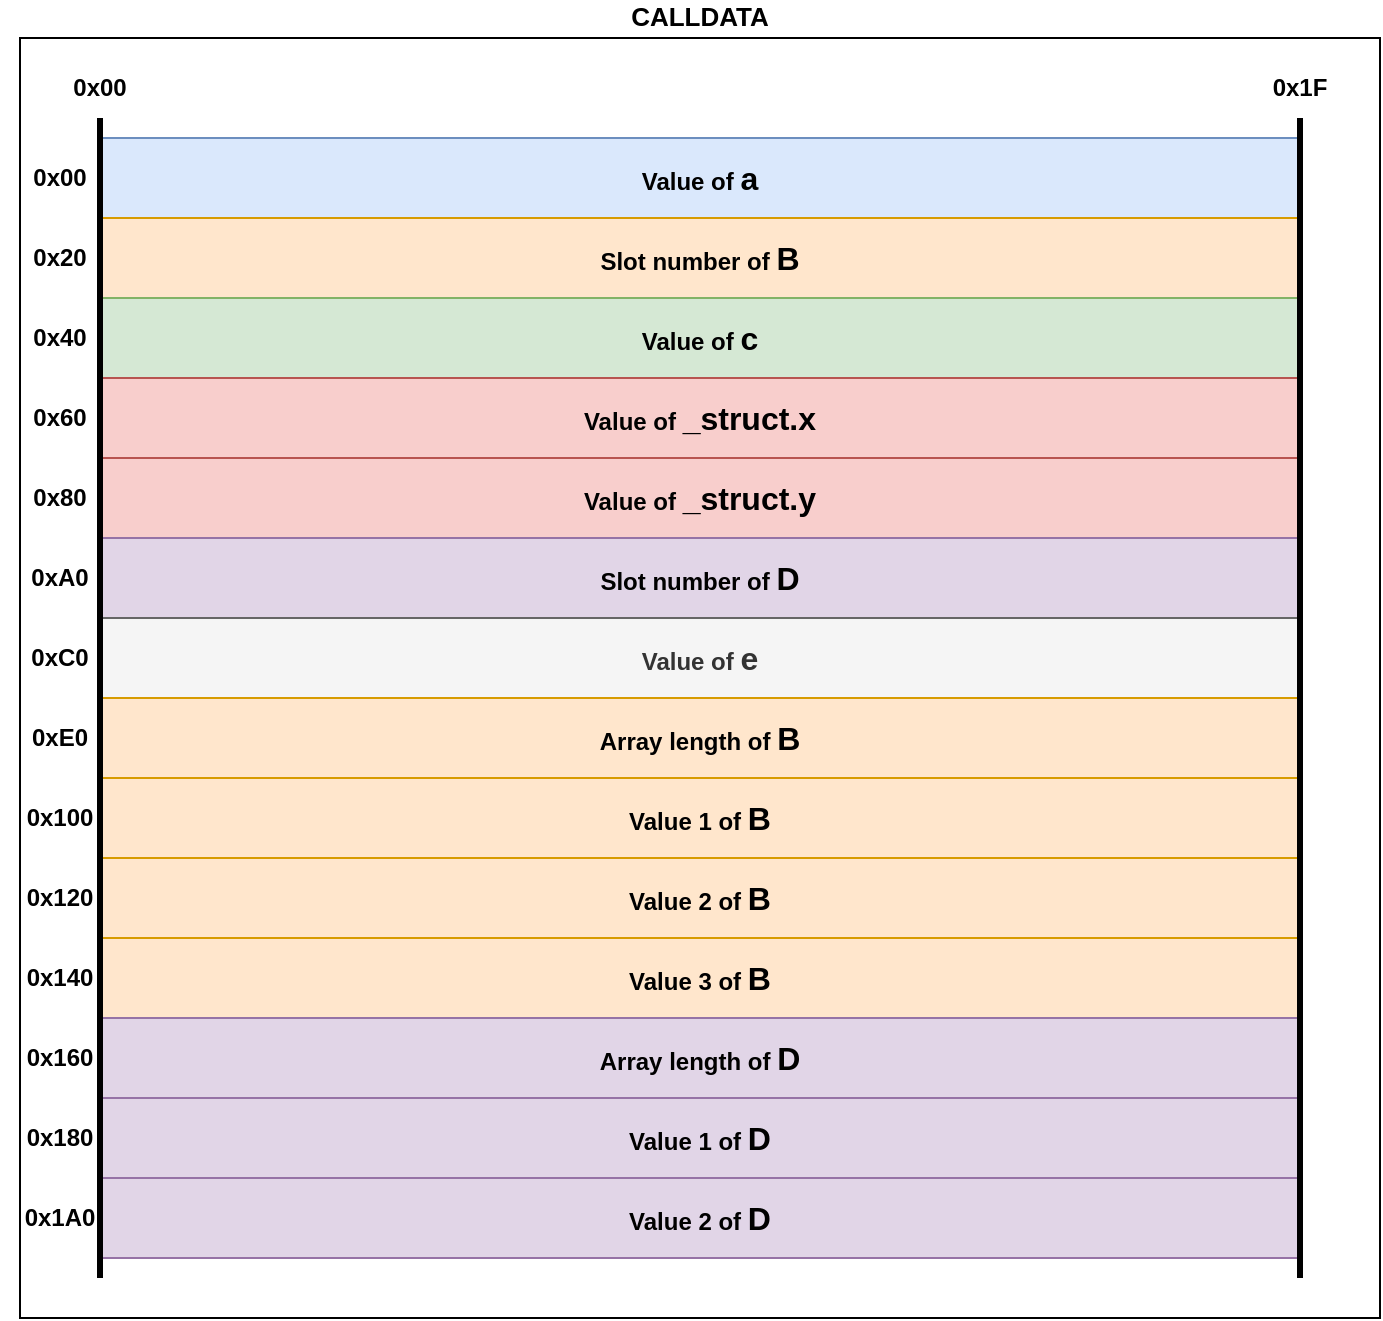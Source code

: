 <mxfile version="21.1.5" type="device">
  <diagram name="Page-1" id="KHZx4pYi6FFMYLz8XNPd">
    <mxGraphModel dx="1434" dy="800" grid="1" gridSize="10" guides="1" tooltips="1" connect="1" arrows="1" fold="1" page="1" pageScale="1" pageWidth="1169" pageHeight="827" math="0" shadow="0">
      <root>
        <mxCell id="0" />
        <mxCell id="1" parent="0" />
        <mxCell id="lPJCtKc1vXSqAaMGdCcz-1" value="&lt;b&gt;&lt;font style=&quot;font-size: 13px;&quot;&gt;CALLDATA&lt;/font&gt;&lt;/b&gt;" style="rounded=0;whiteSpace=wrap;html=1;labelPosition=center;verticalLabelPosition=top;align=center;verticalAlign=bottom;" parent="1" vertex="1">
          <mxGeometry x="220" y="120" width="680" height="640" as="geometry" />
        </mxCell>
        <mxCell id="lPJCtKc1vXSqAaMGdCcz-2" value="&lt;b&gt;Value of &lt;font style=&quot;font-size: 16px;&quot;&gt;a&lt;/font&gt;&lt;/b&gt;" style="rounded=0;whiteSpace=wrap;html=1;fillColor=#dae8fc;strokeColor=#6c8ebf;" parent="1" vertex="1">
          <mxGeometry x="260" y="170" width="600" height="40" as="geometry" />
        </mxCell>
        <mxCell id="lPJCtKc1vXSqAaMGdCcz-5" value="&lt;b&gt;Slot number of &lt;font style=&quot;font-size: 16px;&quot;&gt;B&lt;/font&gt;&lt;/b&gt;" style="rounded=0;whiteSpace=wrap;html=1;fillColor=#ffe6cc;strokeColor=#d79b00;" parent="1" vertex="1">
          <mxGeometry x="260" y="210" width="600" height="40" as="geometry" />
        </mxCell>
        <mxCell id="lPJCtKc1vXSqAaMGdCcz-6" value="&lt;b&gt;Value of &lt;font style=&quot;font-size: 16px;&quot;&gt;c&lt;/font&gt;&lt;/b&gt;" style="rounded=0;whiteSpace=wrap;html=1;fillColor=#d5e8d4;strokeColor=#82b366;" parent="1" vertex="1">
          <mxGeometry x="260" y="250" width="600" height="40" as="geometry" />
        </mxCell>
        <mxCell id="lPJCtKc1vXSqAaMGdCcz-7" value="&lt;b&gt;Value of &lt;font style=&quot;font-size: 16px;&quot;&gt;_struct.x&lt;/font&gt;&lt;/b&gt;" style="rounded=0;whiteSpace=wrap;html=1;fillColor=#f8cecc;strokeColor=#b85450;" parent="1" vertex="1">
          <mxGeometry x="260" y="290" width="600" height="40" as="geometry" />
        </mxCell>
        <mxCell id="lPJCtKc1vXSqAaMGdCcz-8" value="0x00" style="text;html=1;strokeColor=none;fillColor=none;align=center;verticalAlign=middle;whiteSpace=wrap;rounded=0;fontStyle=1" parent="1" vertex="1">
          <mxGeometry x="230" y="130" width="60" height="30" as="geometry" />
        </mxCell>
        <mxCell id="lPJCtKc1vXSqAaMGdCcz-9" value="0x1F" style="text;html=1;strokeColor=none;fillColor=none;align=center;verticalAlign=middle;whiteSpace=wrap;rounded=0;fontStyle=1" parent="1" vertex="1">
          <mxGeometry x="830" y="130" width="60" height="30" as="geometry" />
        </mxCell>
        <mxCell id="lPJCtKc1vXSqAaMGdCcz-10" value="0x00" style="text;html=1;strokeColor=none;fillColor=none;align=center;verticalAlign=middle;whiteSpace=wrap;rounded=0;fontStyle=1" parent="1" vertex="1">
          <mxGeometry x="210" y="175" width="60" height="30" as="geometry" />
        </mxCell>
        <mxCell id="lPJCtKc1vXSqAaMGdCcz-11" value="0x20" style="text;html=1;strokeColor=none;fillColor=none;align=center;verticalAlign=middle;whiteSpace=wrap;rounded=0;fontStyle=1" parent="1" vertex="1">
          <mxGeometry x="210" y="215" width="60" height="30" as="geometry" />
        </mxCell>
        <mxCell id="lPJCtKc1vXSqAaMGdCcz-12" value="0x40" style="text;html=1;strokeColor=none;fillColor=none;align=center;verticalAlign=middle;whiteSpace=wrap;rounded=0;fontStyle=1" parent="1" vertex="1">
          <mxGeometry x="210" y="255" width="60" height="30" as="geometry" />
        </mxCell>
        <mxCell id="lPJCtKc1vXSqAaMGdCcz-13" value="0x60" style="text;html=1;strokeColor=none;fillColor=none;align=center;verticalAlign=middle;whiteSpace=wrap;rounded=0;fontStyle=1" parent="1" vertex="1">
          <mxGeometry x="210" y="295" width="60" height="30" as="geometry" />
        </mxCell>
        <mxCell id="lPJCtKc1vXSqAaMGdCcz-14" value="&lt;b&gt;Value of &lt;font style=&quot;font-size: 16px;&quot;&gt;_struct.y&lt;/font&gt;&lt;/b&gt;" style="rounded=0;whiteSpace=wrap;html=1;fillColor=#f8cecc;strokeColor=#b85450;" parent="1" vertex="1">
          <mxGeometry x="260" y="330" width="600" height="40" as="geometry" />
        </mxCell>
        <mxCell id="lPJCtKc1vXSqAaMGdCcz-15" value="&lt;b style=&quot;border-color: var(--border-color);&quot;&gt;Slot number of &lt;span style=&quot;font-size: 16px;&quot;&gt;D&lt;/span&gt;&lt;/b&gt;" style="rounded=0;whiteSpace=wrap;html=1;fillColor=#e1d5e7;strokeColor=#9673a6;" parent="1" vertex="1">
          <mxGeometry x="260" y="370" width="600" height="40" as="geometry" />
        </mxCell>
        <mxCell id="lPJCtKc1vXSqAaMGdCcz-16" value="&lt;b&gt;Value of &lt;span style=&quot;font-size: 16px;&quot;&gt;e&lt;/span&gt;&lt;/b&gt;" style="rounded=0;whiteSpace=wrap;html=1;fillColor=#f5f5f5;strokeColor=#666666;fontColor=#333333;" parent="1" vertex="1">
          <mxGeometry x="260" y="410" width="600" height="40" as="geometry" />
        </mxCell>
        <mxCell id="lPJCtKc1vXSqAaMGdCcz-17" value="&lt;b&gt;Array length of&amp;nbsp;&lt;font style=&quot;font-size: 16px;&quot;&gt;B&lt;/font&gt;&lt;/b&gt;" style="rounded=0;whiteSpace=wrap;html=1;fillColor=#ffe6cc;strokeColor=#d79b00;" parent="1" vertex="1">
          <mxGeometry x="260" y="450" width="600" height="40" as="geometry" />
        </mxCell>
        <mxCell id="lPJCtKc1vXSqAaMGdCcz-18" value="&lt;b&gt;Value 1 of&amp;nbsp;&lt;font style=&quot;font-size: 16px;&quot;&gt;B&lt;/font&gt;&lt;/b&gt;" style="rounded=0;whiteSpace=wrap;html=1;fillColor=#ffe6cc;strokeColor=#d79b00;" parent="1" vertex="1">
          <mxGeometry x="260" y="490" width="600" height="40" as="geometry" />
        </mxCell>
        <mxCell id="lPJCtKc1vXSqAaMGdCcz-19" value="&lt;b&gt;Value 2 of&amp;nbsp;&lt;font style=&quot;font-size: 16px;&quot;&gt;B&lt;/font&gt;&lt;/b&gt;" style="rounded=0;whiteSpace=wrap;html=1;fillColor=#ffe6cc;strokeColor=#d79b00;" parent="1" vertex="1">
          <mxGeometry x="260" y="530" width="600" height="40" as="geometry" />
        </mxCell>
        <mxCell id="lPJCtKc1vXSqAaMGdCcz-20" value="&lt;b&gt;Value 3 of&amp;nbsp;&lt;font style=&quot;font-size: 16px;&quot;&gt;B&lt;/font&gt;&lt;/b&gt;" style="rounded=0;whiteSpace=wrap;html=1;fillColor=#ffe6cc;strokeColor=#d79b00;" parent="1" vertex="1">
          <mxGeometry x="260" y="570" width="600" height="40" as="geometry" />
        </mxCell>
        <mxCell id="lPJCtKc1vXSqAaMGdCcz-21" value="&lt;b&gt;Array length of &lt;span style=&quot;font-size: 16px;&quot;&gt;D&lt;/span&gt;&lt;/b&gt;" style="rounded=0;whiteSpace=wrap;html=1;fillColor=#e1d5e7;strokeColor=#9673a6;" parent="1" vertex="1">
          <mxGeometry x="260" y="610" width="600" height="40" as="geometry" />
        </mxCell>
        <mxCell id="lPJCtKc1vXSqAaMGdCcz-22" value="&lt;b style=&quot;border-color: var(--border-color);&quot;&gt;Value 1 of &lt;span style=&quot;font-size: 16px;&quot;&gt;D&lt;/span&gt;&lt;/b&gt;" style="rounded=0;whiteSpace=wrap;html=1;fillColor=#e1d5e7;strokeColor=#9673a6;" parent="1" vertex="1">
          <mxGeometry x="260" y="650" width="600" height="40" as="geometry" />
        </mxCell>
        <mxCell id="lPJCtKc1vXSqAaMGdCcz-23" value="&lt;b style=&quot;border-color: var(--border-color);&quot;&gt;Value 2 of &lt;span style=&quot;font-size: 16px;&quot;&gt;D&lt;/span&gt;&lt;/b&gt;" style="rounded=0;whiteSpace=wrap;html=1;fillColor=#e1d5e7;strokeColor=#9673a6;" parent="1" vertex="1">
          <mxGeometry x="260" y="690" width="600" height="40" as="geometry" />
        </mxCell>
        <mxCell id="lPJCtKc1vXSqAaMGdCcz-4" value="" style="endArrow=none;html=1;rounded=0;strokeWidth=3;" parent="1" edge="1">
          <mxGeometry width="50" height="50" relative="1" as="geometry">
            <mxPoint x="860" y="740" as="sourcePoint" />
            <mxPoint x="860" y="160" as="targetPoint" />
          </mxGeometry>
        </mxCell>
        <mxCell id="lPJCtKc1vXSqAaMGdCcz-3" value="" style="endArrow=none;html=1;rounded=0;strokeWidth=3;" parent="1" edge="1">
          <mxGeometry width="50" height="50" relative="1" as="geometry">
            <mxPoint x="260" y="740" as="sourcePoint" />
            <mxPoint x="260" y="160" as="targetPoint" />
          </mxGeometry>
        </mxCell>
        <mxCell id="lPJCtKc1vXSqAaMGdCcz-24" value="0x80" style="text;html=1;strokeColor=none;fillColor=none;align=center;verticalAlign=middle;whiteSpace=wrap;rounded=0;fontStyle=1" parent="1" vertex="1">
          <mxGeometry x="210" y="335" width="60" height="30" as="geometry" />
        </mxCell>
        <mxCell id="lPJCtKc1vXSqAaMGdCcz-25" value="0xA0" style="text;html=1;strokeColor=none;fillColor=none;align=center;verticalAlign=middle;whiteSpace=wrap;rounded=0;fontStyle=1" parent="1" vertex="1">
          <mxGeometry x="210" y="375" width="60" height="30" as="geometry" />
        </mxCell>
        <mxCell id="lPJCtKc1vXSqAaMGdCcz-26" value="0xC0" style="text;html=1;strokeColor=none;fillColor=none;align=center;verticalAlign=middle;whiteSpace=wrap;rounded=0;fontStyle=1" parent="1" vertex="1">
          <mxGeometry x="210" y="415" width="60" height="30" as="geometry" />
        </mxCell>
        <mxCell id="lPJCtKc1vXSqAaMGdCcz-27" value="0xE0" style="text;html=1;strokeColor=none;fillColor=none;align=center;verticalAlign=middle;whiteSpace=wrap;rounded=0;fontStyle=1" parent="1" vertex="1">
          <mxGeometry x="210" y="455" width="60" height="30" as="geometry" />
        </mxCell>
        <mxCell id="lPJCtKc1vXSqAaMGdCcz-28" value="0x100" style="text;html=1;strokeColor=none;fillColor=none;align=center;verticalAlign=middle;whiteSpace=wrap;rounded=0;fontStyle=1" parent="1" vertex="1">
          <mxGeometry x="210" y="495" width="60" height="30" as="geometry" />
        </mxCell>
        <mxCell id="lPJCtKc1vXSqAaMGdCcz-29" value="0x120" style="text;html=1;strokeColor=none;fillColor=none;align=center;verticalAlign=middle;whiteSpace=wrap;rounded=0;fontStyle=1" parent="1" vertex="1">
          <mxGeometry x="210" y="535" width="60" height="30" as="geometry" />
        </mxCell>
        <mxCell id="lPJCtKc1vXSqAaMGdCcz-30" value="0x140" style="text;html=1;strokeColor=none;fillColor=none;align=center;verticalAlign=middle;whiteSpace=wrap;rounded=0;fontStyle=1" parent="1" vertex="1">
          <mxGeometry x="210" y="575" width="60" height="30" as="geometry" />
        </mxCell>
        <mxCell id="lPJCtKc1vXSqAaMGdCcz-31" value="0x160" style="text;html=1;strokeColor=none;fillColor=none;align=center;verticalAlign=middle;whiteSpace=wrap;rounded=0;fontStyle=1" parent="1" vertex="1">
          <mxGeometry x="210" y="615" width="60" height="30" as="geometry" />
        </mxCell>
        <mxCell id="lPJCtKc1vXSqAaMGdCcz-32" value="0x180" style="text;html=1;strokeColor=none;fillColor=none;align=center;verticalAlign=middle;whiteSpace=wrap;rounded=0;fontStyle=1" parent="1" vertex="1">
          <mxGeometry x="210" y="655" width="60" height="30" as="geometry" />
        </mxCell>
        <mxCell id="lPJCtKc1vXSqAaMGdCcz-33" value="0x1A0" style="text;html=1;strokeColor=none;fillColor=none;align=center;verticalAlign=middle;whiteSpace=wrap;rounded=0;fontStyle=1" parent="1" vertex="1">
          <mxGeometry x="210" y="695" width="60" height="30" as="geometry" />
        </mxCell>
      </root>
    </mxGraphModel>
  </diagram>
</mxfile>
